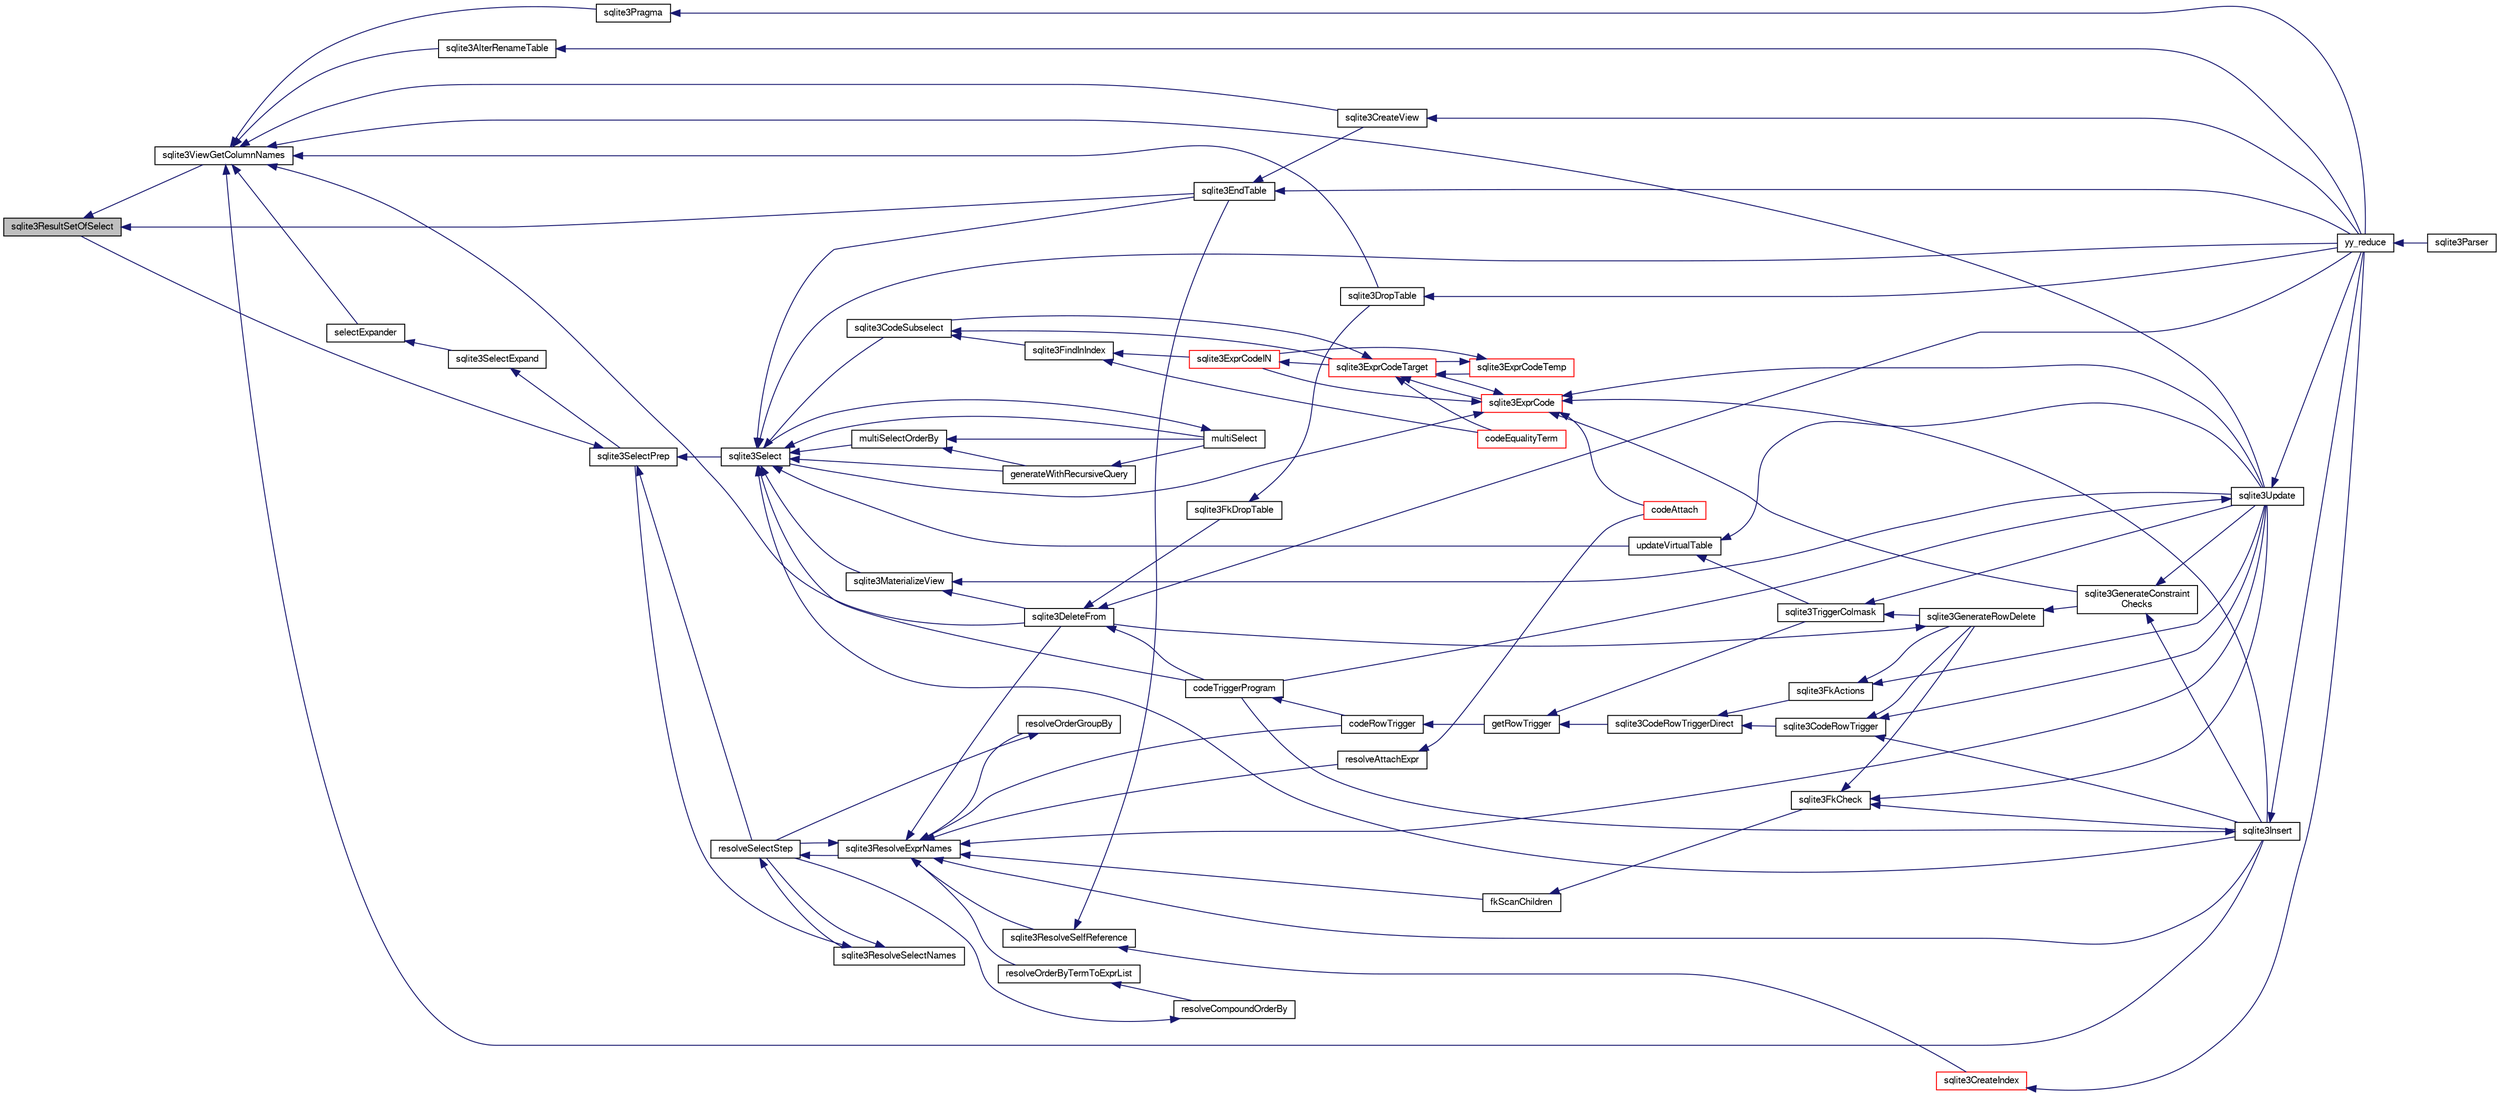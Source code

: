 digraph "sqlite3ResultSetOfSelect"
{
  edge [fontname="FreeSans",fontsize="10",labelfontname="FreeSans",labelfontsize="10"];
  node [fontname="FreeSans",fontsize="10",shape=record];
  rankdir="LR";
  Node682825 [label="sqlite3ResultSetOfSelect",height=0.2,width=0.4,color="black", fillcolor="grey75", style="filled", fontcolor="black"];
  Node682825 -> Node682826 [dir="back",color="midnightblue",fontsize="10",style="solid",fontname="FreeSans"];
  Node682826 [label="sqlite3EndTable",height=0.2,width=0.4,color="black", fillcolor="white", style="filled",URL="$sqlite3_8c.html#a7b5f2c66c0f0b6f819d970ca389768b0"];
  Node682826 -> Node682827 [dir="back",color="midnightblue",fontsize="10",style="solid",fontname="FreeSans"];
  Node682827 [label="sqlite3CreateView",height=0.2,width=0.4,color="black", fillcolor="white", style="filled",URL="$sqlite3_8c.html#a9d85cb00ff71dee5cd9a019503a6982e"];
  Node682827 -> Node682828 [dir="back",color="midnightblue",fontsize="10",style="solid",fontname="FreeSans"];
  Node682828 [label="yy_reduce",height=0.2,width=0.4,color="black", fillcolor="white", style="filled",URL="$sqlite3_8c.html#a7c419a9b25711c666a9a2449ef377f14"];
  Node682828 -> Node682829 [dir="back",color="midnightblue",fontsize="10",style="solid",fontname="FreeSans"];
  Node682829 [label="sqlite3Parser",height=0.2,width=0.4,color="black", fillcolor="white", style="filled",URL="$sqlite3_8c.html#a0327d71a5fabe0b6a343d78a2602e72a"];
  Node682826 -> Node682828 [dir="back",color="midnightblue",fontsize="10",style="solid",fontname="FreeSans"];
  Node682825 -> Node682830 [dir="back",color="midnightblue",fontsize="10",style="solid",fontname="FreeSans"];
  Node682830 [label="sqlite3ViewGetColumnNames",height=0.2,width=0.4,color="black", fillcolor="white", style="filled",URL="$sqlite3_8c.html#aebc7cd8d9e2bd174ae0a60363d3f6ce8"];
  Node682830 -> Node682831 [dir="back",color="midnightblue",fontsize="10",style="solid",fontname="FreeSans"];
  Node682831 [label="sqlite3AlterRenameTable",height=0.2,width=0.4,color="black", fillcolor="white", style="filled",URL="$sqlite3_8c.html#aa5cfdb507ff74e559f2efb0318c96d2c"];
  Node682831 -> Node682828 [dir="back",color="midnightblue",fontsize="10",style="solid",fontname="FreeSans"];
  Node682830 -> Node682827 [dir="back",color="midnightblue",fontsize="10",style="solid",fontname="FreeSans"];
  Node682830 -> Node682832 [dir="back",color="midnightblue",fontsize="10",style="solid",fontname="FreeSans"];
  Node682832 [label="sqlite3DropTable",height=0.2,width=0.4,color="black", fillcolor="white", style="filled",URL="$sqlite3_8c.html#a5534f77364b5568783c0e50db3c9defb"];
  Node682832 -> Node682828 [dir="back",color="midnightblue",fontsize="10",style="solid",fontname="FreeSans"];
  Node682830 -> Node682833 [dir="back",color="midnightblue",fontsize="10",style="solid",fontname="FreeSans"];
  Node682833 [label="sqlite3DeleteFrom",height=0.2,width=0.4,color="black", fillcolor="white", style="filled",URL="$sqlite3_8c.html#ab9b4b45349188b49eabb23f94608a091"];
  Node682833 -> Node682834 [dir="back",color="midnightblue",fontsize="10",style="solid",fontname="FreeSans"];
  Node682834 [label="sqlite3FkDropTable",height=0.2,width=0.4,color="black", fillcolor="white", style="filled",URL="$sqlite3_8c.html#a1218c6fc74e89152ceaa4760e82f5ef9"];
  Node682834 -> Node682832 [dir="back",color="midnightblue",fontsize="10",style="solid",fontname="FreeSans"];
  Node682833 -> Node682835 [dir="back",color="midnightblue",fontsize="10",style="solid",fontname="FreeSans"];
  Node682835 [label="codeTriggerProgram",height=0.2,width=0.4,color="black", fillcolor="white", style="filled",URL="$sqlite3_8c.html#a120801f59d9281d201d2ff4b2606836e"];
  Node682835 -> Node682836 [dir="back",color="midnightblue",fontsize="10",style="solid",fontname="FreeSans"];
  Node682836 [label="codeRowTrigger",height=0.2,width=0.4,color="black", fillcolor="white", style="filled",URL="$sqlite3_8c.html#a463cea5aaaf388b560b206570a0022fc"];
  Node682836 -> Node682837 [dir="back",color="midnightblue",fontsize="10",style="solid",fontname="FreeSans"];
  Node682837 [label="getRowTrigger",height=0.2,width=0.4,color="black", fillcolor="white", style="filled",URL="$sqlite3_8c.html#a69626ef20b540d1a2b19cf56f3f45689"];
  Node682837 -> Node682838 [dir="back",color="midnightblue",fontsize="10",style="solid",fontname="FreeSans"];
  Node682838 [label="sqlite3CodeRowTriggerDirect",height=0.2,width=0.4,color="black", fillcolor="white", style="filled",URL="$sqlite3_8c.html#ad92829f9001bcf89a0299dad5a48acd4"];
  Node682838 -> Node682839 [dir="back",color="midnightblue",fontsize="10",style="solid",fontname="FreeSans"];
  Node682839 [label="sqlite3FkActions",height=0.2,width=0.4,color="black", fillcolor="white", style="filled",URL="$sqlite3_8c.html#a39159bd1623724946c22355ba7f3ef90"];
  Node682839 -> Node682840 [dir="back",color="midnightblue",fontsize="10",style="solid",fontname="FreeSans"];
  Node682840 [label="sqlite3GenerateRowDelete",height=0.2,width=0.4,color="black", fillcolor="white", style="filled",URL="$sqlite3_8c.html#a2c76cbf3027fc18fdbb8cb4cd96b77d9"];
  Node682840 -> Node682833 [dir="back",color="midnightblue",fontsize="10",style="solid",fontname="FreeSans"];
  Node682840 -> Node682841 [dir="back",color="midnightblue",fontsize="10",style="solid",fontname="FreeSans"];
  Node682841 [label="sqlite3GenerateConstraint\lChecks",height=0.2,width=0.4,color="black", fillcolor="white", style="filled",URL="$sqlite3_8c.html#aef639c1e6a0c0a67ca6e7690ad931bd2"];
  Node682841 -> Node682842 [dir="back",color="midnightblue",fontsize="10",style="solid",fontname="FreeSans"];
  Node682842 [label="sqlite3Insert",height=0.2,width=0.4,color="black", fillcolor="white", style="filled",URL="$sqlite3_8c.html#a5b17c9c2000bae6bdff8e6be48d7dc2b"];
  Node682842 -> Node682835 [dir="back",color="midnightblue",fontsize="10",style="solid",fontname="FreeSans"];
  Node682842 -> Node682828 [dir="back",color="midnightblue",fontsize="10",style="solid",fontname="FreeSans"];
  Node682841 -> Node682843 [dir="back",color="midnightblue",fontsize="10",style="solid",fontname="FreeSans"];
  Node682843 [label="sqlite3Update",height=0.2,width=0.4,color="black", fillcolor="white", style="filled",URL="$sqlite3_8c.html#ac5aa67c46e8cc8174566fabe6809fafa"];
  Node682843 -> Node682835 [dir="back",color="midnightblue",fontsize="10",style="solid",fontname="FreeSans"];
  Node682843 -> Node682828 [dir="back",color="midnightblue",fontsize="10",style="solid",fontname="FreeSans"];
  Node682839 -> Node682843 [dir="back",color="midnightblue",fontsize="10",style="solid",fontname="FreeSans"];
  Node682838 -> Node682844 [dir="back",color="midnightblue",fontsize="10",style="solid",fontname="FreeSans"];
  Node682844 [label="sqlite3CodeRowTrigger",height=0.2,width=0.4,color="black", fillcolor="white", style="filled",URL="$sqlite3_8c.html#a37f21393c74de4d01b16761ee9abacd9"];
  Node682844 -> Node682840 [dir="back",color="midnightblue",fontsize="10",style="solid",fontname="FreeSans"];
  Node682844 -> Node682842 [dir="back",color="midnightblue",fontsize="10",style="solid",fontname="FreeSans"];
  Node682844 -> Node682843 [dir="back",color="midnightblue",fontsize="10",style="solid",fontname="FreeSans"];
  Node682837 -> Node682845 [dir="back",color="midnightblue",fontsize="10",style="solid",fontname="FreeSans"];
  Node682845 [label="sqlite3TriggerColmask",height=0.2,width=0.4,color="black", fillcolor="white", style="filled",URL="$sqlite3_8c.html#acace8e99e37ae5e84ea03c65e820c540"];
  Node682845 -> Node682840 [dir="back",color="midnightblue",fontsize="10",style="solid",fontname="FreeSans"];
  Node682845 -> Node682843 [dir="back",color="midnightblue",fontsize="10",style="solid",fontname="FreeSans"];
  Node682833 -> Node682828 [dir="back",color="midnightblue",fontsize="10",style="solid",fontname="FreeSans"];
  Node682830 -> Node682842 [dir="back",color="midnightblue",fontsize="10",style="solid",fontname="FreeSans"];
  Node682830 -> Node682846 [dir="back",color="midnightblue",fontsize="10",style="solid",fontname="FreeSans"];
  Node682846 [label="sqlite3Pragma",height=0.2,width=0.4,color="black", fillcolor="white", style="filled",URL="$sqlite3_8c.html#a111391370f58f8e6a6eca51fd34d62ed"];
  Node682846 -> Node682828 [dir="back",color="midnightblue",fontsize="10",style="solid",fontname="FreeSans"];
  Node682830 -> Node682847 [dir="back",color="midnightblue",fontsize="10",style="solid",fontname="FreeSans"];
  Node682847 [label="selectExpander",height=0.2,width=0.4,color="black", fillcolor="white", style="filled",URL="$sqlite3_8c.html#abee977318fbf74531340c6e41b0ca953"];
  Node682847 -> Node682848 [dir="back",color="midnightblue",fontsize="10",style="solid",fontname="FreeSans"];
  Node682848 [label="sqlite3SelectExpand",height=0.2,width=0.4,color="black", fillcolor="white", style="filled",URL="$sqlite3_8c.html#ae55acd1d8219505e629c2148950fa3de"];
  Node682848 -> Node682849 [dir="back",color="midnightblue",fontsize="10",style="solid",fontname="FreeSans"];
  Node682849 [label="sqlite3SelectPrep",height=0.2,width=0.4,color="black", fillcolor="white", style="filled",URL="$sqlite3_8c.html#aa4385bd53c0a43dea72fbc23cc78e1c6"];
  Node682849 -> Node682850 [dir="back",color="midnightblue",fontsize="10",style="solid",fontname="FreeSans"];
  Node682850 [label="resolveSelectStep",height=0.2,width=0.4,color="black", fillcolor="white", style="filled",URL="$sqlite3_8c.html#a0b9015a9e505c63fd104dcbad672c814"];
  Node682850 -> Node682851 [dir="back",color="midnightblue",fontsize="10",style="solid",fontname="FreeSans"];
  Node682851 [label="sqlite3ResolveExprNames",height=0.2,width=0.4,color="black", fillcolor="white", style="filled",URL="$sqlite3_8c.html#a537cf717a3f847807d3a3fd65da636ad"];
  Node682851 -> Node682852 [dir="back",color="midnightblue",fontsize="10",style="solid",fontname="FreeSans"];
  Node682852 [label="resolveOrderByTermToExprList",height=0.2,width=0.4,color="black", fillcolor="white", style="filled",URL="$sqlite3_8c.html#ac7f7eabdc769257622ad90aac3e02fe6"];
  Node682852 -> Node682853 [dir="back",color="midnightblue",fontsize="10",style="solid",fontname="FreeSans"];
  Node682853 [label="resolveCompoundOrderBy",height=0.2,width=0.4,color="black", fillcolor="white", style="filled",URL="$sqlite3_8c.html#a462c5aa49cfd6aad6a92fa60ddefc569"];
  Node682853 -> Node682850 [dir="back",color="midnightblue",fontsize="10",style="solid",fontname="FreeSans"];
  Node682851 -> Node682854 [dir="back",color="midnightblue",fontsize="10",style="solid",fontname="FreeSans"];
  Node682854 [label="resolveOrderGroupBy",height=0.2,width=0.4,color="black", fillcolor="white", style="filled",URL="$sqlite3_8c.html#a4dc8ed6177a5de887eae1010992e3d00"];
  Node682854 -> Node682850 [dir="back",color="midnightblue",fontsize="10",style="solid",fontname="FreeSans"];
  Node682851 -> Node682850 [dir="back",color="midnightblue",fontsize="10",style="solid",fontname="FreeSans"];
  Node682851 -> Node682855 [dir="back",color="midnightblue",fontsize="10",style="solid",fontname="FreeSans"];
  Node682855 [label="sqlite3ResolveSelfReference",height=0.2,width=0.4,color="black", fillcolor="white", style="filled",URL="$sqlite3_8c.html#ab524095a849de78f8728167d19336094"];
  Node682855 -> Node682826 [dir="back",color="midnightblue",fontsize="10",style="solid",fontname="FreeSans"];
  Node682855 -> Node682856 [dir="back",color="midnightblue",fontsize="10",style="solid",fontname="FreeSans"];
  Node682856 [label="sqlite3CreateIndex",height=0.2,width=0.4,color="red", fillcolor="white", style="filled",URL="$sqlite3_8c.html#a8dbe5e590ab6c58a8c45f34f7c81e825"];
  Node682856 -> Node682828 [dir="back",color="midnightblue",fontsize="10",style="solid",fontname="FreeSans"];
  Node682851 -> Node682859 [dir="back",color="midnightblue",fontsize="10",style="solid",fontname="FreeSans"];
  Node682859 [label="resolveAttachExpr",height=0.2,width=0.4,color="black", fillcolor="white", style="filled",URL="$sqlite3_8c.html#a2b0ae2ee3fae38ccc805f582a9ce38f5"];
  Node682859 -> Node682860 [dir="back",color="midnightblue",fontsize="10",style="solid",fontname="FreeSans"];
  Node682860 [label="codeAttach",height=0.2,width=0.4,color="red", fillcolor="white", style="filled",URL="$sqlite3_8c.html#ade4e9e30d828a19c191fdcb098676d5b"];
  Node682851 -> Node682833 [dir="back",color="midnightblue",fontsize="10",style="solid",fontname="FreeSans"];
  Node682851 -> Node682863 [dir="back",color="midnightblue",fontsize="10",style="solid",fontname="FreeSans"];
  Node682863 [label="fkScanChildren",height=0.2,width=0.4,color="black", fillcolor="white", style="filled",URL="$sqlite3_8c.html#a67c9dcb484336b3155e7a82a037d4691"];
  Node682863 -> Node682864 [dir="back",color="midnightblue",fontsize="10",style="solid",fontname="FreeSans"];
  Node682864 [label="sqlite3FkCheck",height=0.2,width=0.4,color="black", fillcolor="white", style="filled",URL="$sqlite3_8c.html#aa38fb76c7d6f48f19772877a41703b92"];
  Node682864 -> Node682840 [dir="back",color="midnightblue",fontsize="10",style="solid",fontname="FreeSans"];
  Node682864 -> Node682842 [dir="back",color="midnightblue",fontsize="10",style="solid",fontname="FreeSans"];
  Node682864 -> Node682843 [dir="back",color="midnightblue",fontsize="10",style="solid",fontname="FreeSans"];
  Node682851 -> Node682842 [dir="back",color="midnightblue",fontsize="10",style="solid",fontname="FreeSans"];
  Node682851 -> Node682836 [dir="back",color="midnightblue",fontsize="10",style="solid",fontname="FreeSans"];
  Node682851 -> Node682843 [dir="back",color="midnightblue",fontsize="10",style="solid",fontname="FreeSans"];
  Node682850 -> Node682865 [dir="back",color="midnightblue",fontsize="10",style="solid",fontname="FreeSans"];
  Node682865 [label="sqlite3ResolveSelectNames",height=0.2,width=0.4,color="black", fillcolor="white", style="filled",URL="$sqlite3_8c.html#a0cf10c480643b1ab9eaa02056a400734"];
  Node682865 -> Node682850 [dir="back",color="midnightblue",fontsize="10",style="solid",fontname="FreeSans"];
  Node682865 -> Node682849 [dir="back",color="midnightblue",fontsize="10",style="solid",fontname="FreeSans"];
  Node682849 -> Node682825 [dir="back",color="midnightblue",fontsize="10",style="solid",fontname="FreeSans"];
  Node682849 -> Node682866 [dir="back",color="midnightblue",fontsize="10",style="solid",fontname="FreeSans"];
  Node682866 [label="sqlite3Select",height=0.2,width=0.4,color="black", fillcolor="white", style="filled",URL="$sqlite3_8c.html#a2465ee8c956209ba4b272477b7c21a45"];
  Node682866 -> Node682867 [dir="back",color="midnightblue",fontsize="10",style="solid",fontname="FreeSans"];
  Node682867 [label="sqlite3CodeSubselect",height=0.2,width=0.4,color="black", fillcolor="white", style="filled",URL="$sqlite3_8c.html#aa69b46d2204a1d1b110107a1be12ee0c"];
  Node682867 -> Node682868 [dir="back",color="midnightblue",fontsize="10",style="solid",fontname="FreeSans"];
  Node682868 [label="sqlite3FindInIndex",height=0.2,width=0.4,color="black", fillcolor="white", style="filled",URL="$sqlite3_8c.html#af7d8c56ab0231f44bb5f87b3fafeffb2"];
  Node682868 -> Node682869 [dir="back",color="midnightblue",fontsize="10",style="solid",fontname="FreeSans"];
  Node682869 [label="sqlite3ExprCodeIN",height=0.2,width=0.4,color="red", fillcolor="white", style="filled",URL="$sqlite3_8c.html#ad9cf4f5b5ffb90c24a4a0900c8626193"];
  Node682869 -> Node682870 [dir="back",color="midnightblue",fontsize="10",style="solid",fontname="FreeSans"];
  Node682870 [label="sqlite3ExprCodeTarget",height=0.2,width=0.4,color="red", fillcolor="white", style="filled",URL="$sqlite3_8c.html#a4f308397a0a3ed299ed31aaa1ae2a293"];
  Node682870 -> Node682867 [dir="back",color="midnightblue",fontsize="10",style="solid",fontname="FreeSans"];
  Node682870 -> Node682871 [dir="back",color="midnightblue",fontsize="10",style="solid",fontname="FreeSans"];
  Node682871 [label="sqlite3ExprCodeTemp",height=0.2,width=0.4,color="red", fillcolor="white", style="filled",URL="$sqlite3_8c.html#a3bc5c1ccb3c5851847e2aeb4a84ae1fc"];
  Node682871 -> Node682869 [dir="back",color="midnightblue",fontsize="10",style="solid",fontname="FreeSans"];
  Node682871 -> Node682870 [dir="back",color="midnightblue",fontsize="10",style="solid",fontname="FreeSans"];
  Node682870 -> Node682884 [dir="back",color="midnightblue",fontsize="10",style="solid",fontname="FreeSans"];
  Node682884 [label="sqlite3ExprCode",height=0.2,width=0.4,color="red", fillcolor="white", style="filled",URL="$sqlite3_8c.html#a75f270fb0b111b86924cca4ea507b417"];
  Node682884 -> Node682869 [dir="back",color="midnightblue",fontsize="10",style="solid",fontname="FreeSans"];
  Node682884 -> Node682870 [dir="back",color="midnightblue",fontsize="10",style="solid",fontname="FreeSans"];
  Node682884 -> Node682860 [dir="back",color="midnightblue",fontsize="10",style="solid",fontname="FreeSans"];
  Node682884 -> Node682842 [dir="back",color="midnightblue",fontsize="10",style="solid",fontname="FreeSans"];
  Node682884 -> Node682841 [dir="back",color="midnightblue",fontsize="10",style="solid",fontname="FreeSans"];
  Node682884 -> Node682866 [dir="back",color="midnightblue",fontsize="10",style="solid",fontname="FreeSans"];
  Node682884 -> Node682843 [dir="back",color="midnightblue",fontsize="10",style="solid",fontname="FreeSans"];
  Node682870 -> Node682905 [dir="back",color="midnightblue",fontsize="10",style="solid",fontname="FreeSans"];
  Node682905 [label="codeEqualityTerm",height=0.2,width=0.4,color="red", fillcolor="white", style="filled",URL="$sqlite3_8c.html#ad88a57073f031452c9843e97f15acc47"];
  Node682868 -> Node682905 [dir="back",color="midnightblue",fontsize="10",style="solid",fontname="FreeSans"];
  Node682867 -> Node682870 [dir="back",color="midnightblue",fontsize="10",style="solid",fontname="FreeSans"];
  Node682866 -> Node682826 [dir="back",color="midnightblue",fontsize="10",style="solid",fontname="FreeSans"];
  Node682866 -> Node682907 [dir="back",color="midnightblue",fontsize="10",style="solid",fontname="FreeSans"];
  Node682907 [label="sqlite3MaterializeView",height=0.2,width=0.4,color="black", fillcolor="white", style="filled",URL="$sqlite3_8c.html#a4557984b0b75f998fb0c3f231c9b1def"];
  Node682907 -> Node682833 [dir="back",color="midnightblue",fontsize="10",style="solid",fontname="FreeSans"];
  Node682907 -> Node682843 [dir="back",color="midnightblue",fontsize="10",style="solid",fontname="FreeSans"];
  Node682866 -> Node682842 [dir="back",color="midnightblue",fontsize="10",style="solid",fontname="FreeSans"];
  Node682866 -> Node682889 [dir="back",color="midnightblue",fontsize="10",style="solid",fontname="FreeSans"];
  Node682889 [label="generateWithRecursiveQuery",height=0.2,width=0.4,color="black", fillcolor="white", style="filled",URL="$sqlite3_8c.html#ade2c3663fa9c3b9676507984b9483942"];
  Node682889 -> Node682890 [dir="back",color="midnightblue",fontsize="10",style="solid",fontname="FreeSans"];
  Node682890 [label="multiSelect",height=0.2,width=0.4,color="black", fillcolor="white", style="filled",URL="$sqlite3_8c.html#a6456c61f3d9b2389738753cedfa24fa7"];
  Node682890 -> Node682866 [dir="back",color="midnightblue",fontsize="10",style="solid",fontname="FreeSans"];
  Node682866 -> Node682890 [dir="back",color="midnightblue",fontsize="10",style="solid",fontname="FreeSans"];
  Node682866 -> Node682891 [dir="back",color="midnightblue",fontsize="10",style="solid",fontname="FreeSans"];
  Node682891 [label="multiSelectOrderBy",height=0.2,width=0.4,color="black", fillcolor="white", style="filled",URL="$sqlite3_8c.html#afcdb8488c6f4dfdadaf9f04bca35b808"];
  Node682891 -> Node682889 [dir="back",color="midnightblue",fontsize="10",style="solid",fontname="FreeSans"];
  Node682891 -> Node682890 [dir="back",color="midnightblue",fontsize="10",style="solid",fontname="FreeSans"];
  Node682866 -> Node682835 [dir="back",color="midnightblue",fontsize="10",style="solid",fontname="FreeSans"];
  Node682866 -> Node682908 [dir="back",color="midnightblue",fontsize="10",style="solid",fontname="FreeSans"];
  Node682908 [label="updateVirtualTable",height=0.2,width=0.4,color="black", fillcolor="white", style="filled",URL="$sqlite3_8c.html#a740220531db9293c39a2cdd7da3f74e1"];
  Node682908 -> Node682845 [dir="back",color="midnightblue",fontsize="10",style="solid",fontname="FreeSans"];
  Node682908 -> Node682843 [dir="back",color="midnightblue",fontsize="10",style="solid",fontname="FreeSans"];
  Node682866 -> Node682828 [dir="back",color="midnightblue",fontsize="10",style="solid",fontname="FreeSans"];
  Node682830 -> Node682843 [dir="back",color="midnightblue",fontsize="10",style="solid",fontname="FreeSans"];
}
